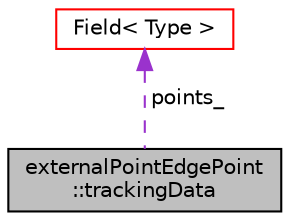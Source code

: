 digraph "externalPointEdgePoint::trackingData"
{
  bgcolor="transparent";
  edge [fontname="Helvetica",fontsize="10",labelfontname="Helvetica",labelfontsize="10"];
  node [fontname="Helvetica",fontsize="10",shape=record];
  Node1 [label="externalPointEdgePoint\l::trackingData",height=0.2,width=0.4,color="black", fillcolor="grey75", style="filled", fontcolor="black"];
  Node2 -> Node1 [dir="back",color="darkorchid3",fontsize="10",style="dashed",label=" points_" ,fontname="Helvetica"];
  Node2 [label="Field\< Type \>",height=0.2,width=0.4,color="red",URL="$a00766.html",tooltip="Pre-declare SubField and related Field type. "];
}

